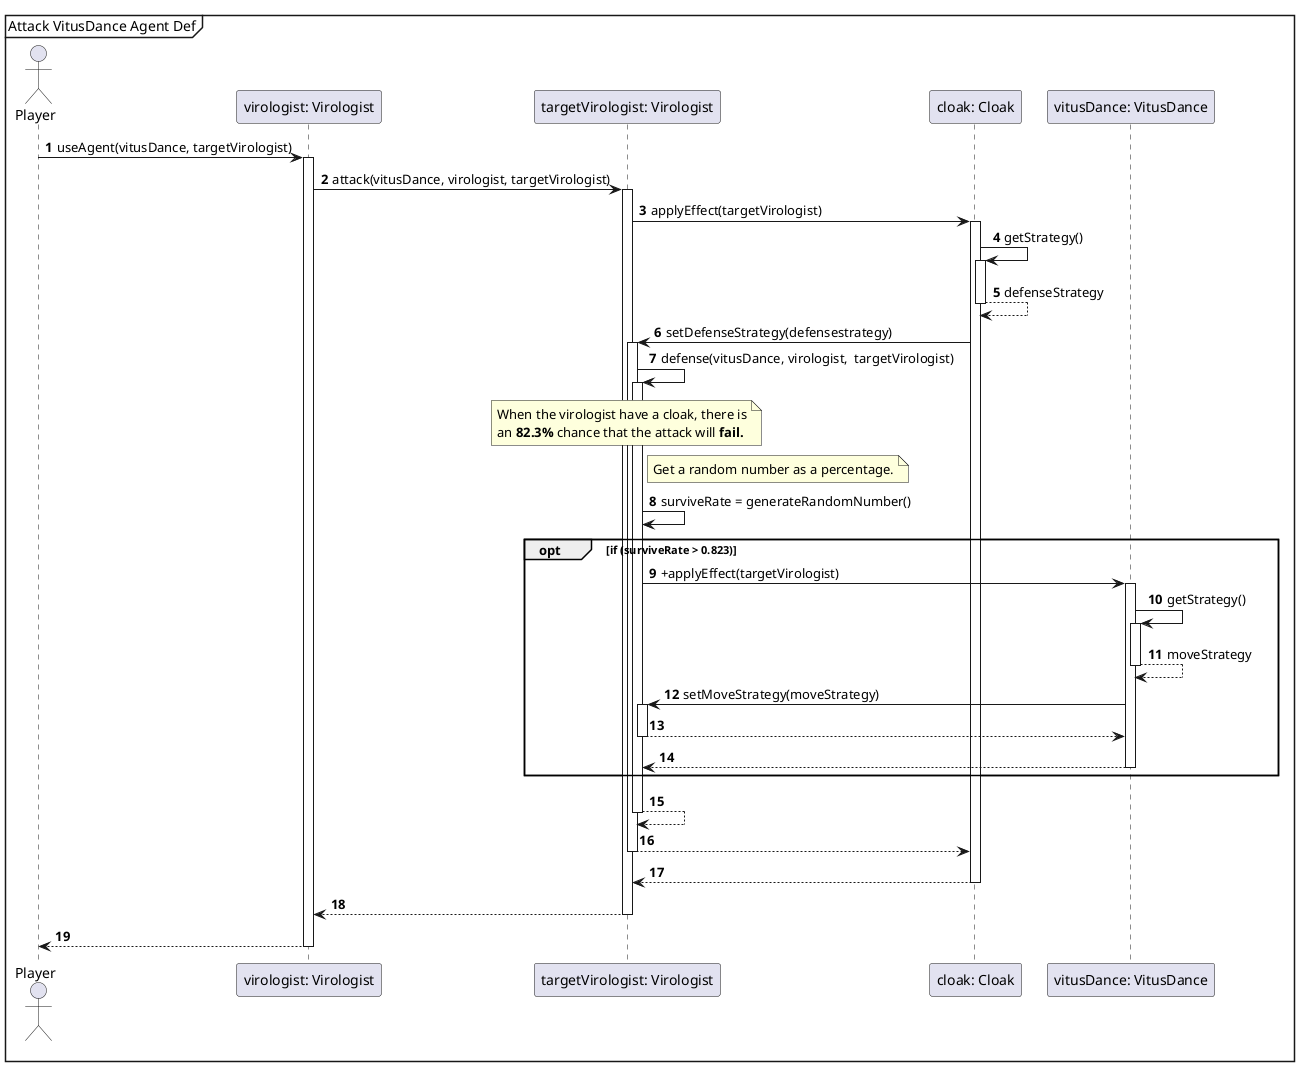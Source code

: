 @startuml
'https://plantuml.com/sequence-diagram

autonumber

mainframe Attack VitusDance Agent Def

actor Player

Player -> "virologist: Virologist"++: useAgent(vitusDance, targetVirologist)
"virologist: Virologist" -> "targetVirologist: Virologist"++: attack(vitusDance, virologist, targetVirologist)
"targetVirologist: Virologist" -> "cloak: Cloak"++ : applyEffect(targetVirologist)

"cloak: Cloak" -> "cloak: Cloak"++ : getStrategy()
"cloak: Cloak" --> "cloak: Cloak"-- : defenseStrategy

"cloak: Cloak" -> "targetVirologist: Virologist"++: setDefenseStrategy(defensestrategy)

"targetVirologist: Virologist" -> "targetVirologist: Virologist"++: defense(vitusDance, virologist,  targetVirologist)



note over "targetVirologist: Virologist"
    When the virologist have a cloak, there is
    an **82.3%** chance that the attack will **fail.**
end note

note right of "targetVirologist: Virologist"
Get a random number as a percentage.
end note

"targetVirologist: Virologist" -> "targetVirologist: Virologist": surviveRate = generateRandomNumber()

opt if (surviveRate > 0.823)
    "targetVirologist: Virologist" -> "vitusDance: VitusDance"++: +applyEffect(targetVirologist)

       "vitusDance: VitusDance" -> "vitusDance: VitusDance"++ : getStrategy()
       "vitusDance: VitusDance" --> "vitusDance: VitusDance"-- : moveStrategy

       "vitusDance: VitusDance" -> "targetVirologist: Virologist"++: setMoveStrategy(moveStrategy)
       "targetVirologist: Virologist" --> "vitusDance: VitusDance"--
       "vitusDance: VitusDance" --> "targetVirologist: Virologist"--
end opt

"targetVirologist: Virologist" --> "targetVirologist: Virologist" --

"targetVirologist: Virologist" --> "cloak: Cloak" --
"cloak: Cloak" --> "targetVirologist: Virologist" --


"targetVirologist: Virologist" --> "virologist: Virologist" --

"virologist: Virologist" --> Player --
@enduml